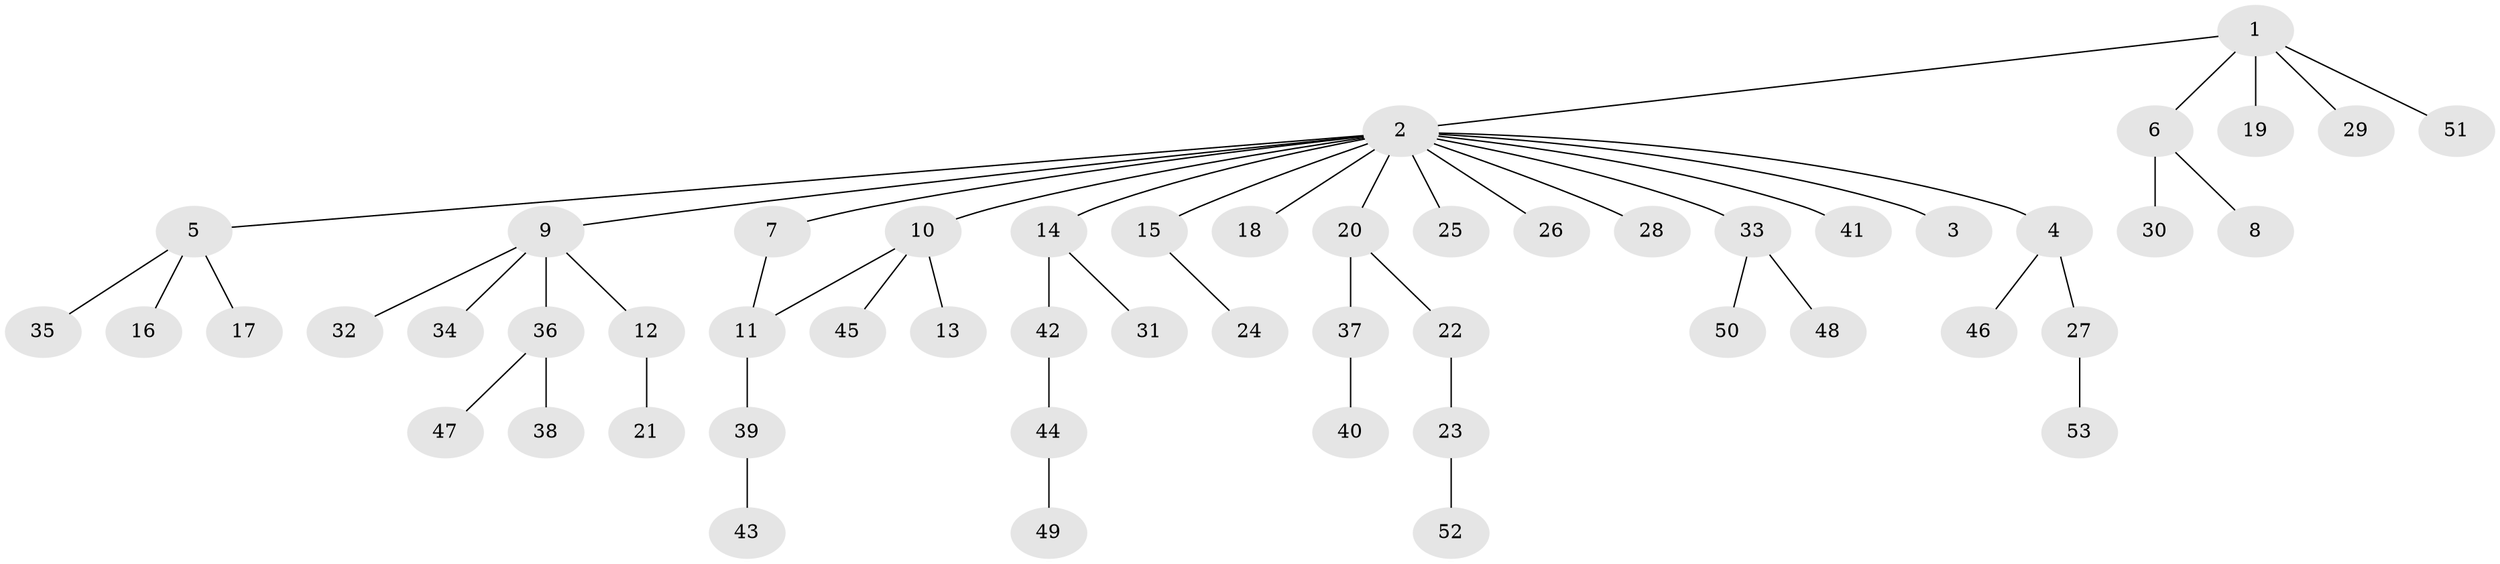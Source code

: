 // coarse degree distribution, {1: 0.75, 12: 0.0625, 2: 0.1875}
// Generated by graph-tools (version 1.1) at 2025/36/03/04/25 23:36:51]
// undirected, 53 vertices, 53 edges
graph export_dot {
  node [color=gray90,style=filled];
  1;
  2;
  3;
  4;
  5;
  6;
  7;
  8;
  9;
  10;
  11;
  12;
  13;
  14;
  15;
  16;
  17;
  18;
  19;
  20;
  21;
  22;
  23;
  24;
  25;
  26;
  27;
  28;
  29;
  30;
  31;
  32;
  33;
  34;
  35;
  36;
  37;
  38;
  39;
  40;
  41;
  42;
  43;
  44;
  45;
  46;
  47;
  48;
  49;
  50;
  51;
  52;
  53;
  1 -- 2;
  1 -- 6;
  1 -- 19;
  1 -- 29;
  1 -- 51;
  2 -- 3;
  2 -- 4;
  2 -- 5;
  2 -- 7;
  2 -- 9;
  2 -- 10;
  2 -- 14;
  2 -- 15;
  2 -- 18;
  2 -- 20;
  2 -- 25;
  2 -- 26;
  2 -- 28;
  2 -- 33;
  2 -- 41;
  4 -- 27;
  4 -- 46;
  5 -- 16;
  5 -- 17;
  5 -- 35;
  6 -- 8;
  6 -- 30;
  7 -- 11;
  9 -- 12;
  9 -- 32;
  9 -- 34;
  9 -- 36;
  10 -- 11;
  10 -- 13;
  10 -- 45;
  11 -- 39;
  12 -- 21;
  14 -- 31;
  14 -- 42;
  15 -- 24;
  20 -- 22;
  20 -- 37;
  22 -- 23;
  23 -- 52;
  27 -- 53;
  33 -- 48;
  33 -- 50;
  36 -- 38;
  36 -- 47;
  37 -- 40;
  39 -- 43;
  42 -- 44;
  44 -- 49;
}
